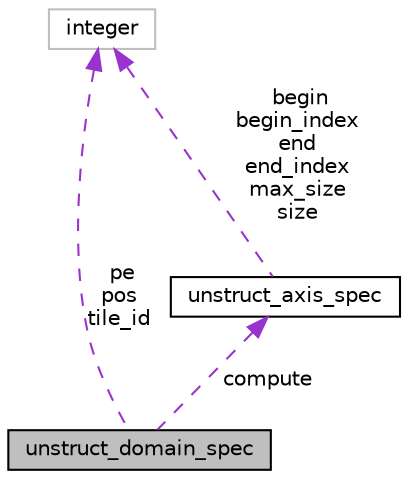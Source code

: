 digraph "unstruct_domain_spec"
{
 // INTERACTIVE_SVG=YES
 // LATEX_PDF_SIZE
  edge [fontname="Helvetica",fontsize="10",labelfontname="Helvetica",labelfontsize="10"];
  node [fontname="Helvetica",fontsize="10",shape=record];
  Node1 [label="unstruct_domain_spec",height=0.2,width=0.4,color="black", fillcolor="grey75", style="filled", fontcolor="black",tooltip="Private type for axis specification data for an unstructured domain."];
  Node2 -> Node1 [dir="back",color="darkorchid3",fontsize="10",style="dashed",label=" compute" ,fontname="Helvetica"];
  Node2 [label="unstruct_axis_spec",height=0.2,width=0.4,color="black", fillcolor="white", style="filled",URL="$group__mpp__domains__mod.html#structmpp__domains__mod_1_1unstruct__axis__spec",tooltip="Private type for axis specification data for an unstructured grid."];
  Node3 -> Node2 [dir="back",color="darkorchid3",fontsize="10",style="dashed",label=" begin\nbegin_index\nend\nend_index\nmax_size\nsize" ,fontname="Helvetica"];
  Node3 [label="integer",height=0.2,width=0.4,color="grey75", fillcolor="white", style="filled",tooltip=" "];
  Node3 -> Node1 [dir="back",color="darkorchid3",fontsize="10",style="dashed",label=" pe\npos\ntile_id" ,fontname="Helvetica"];
}
